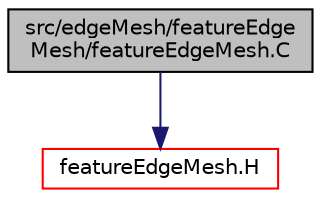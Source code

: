digraph "src/edgeMesh/featureEdgeMesh/featureEdgeMesh.C"
{
  bgcolor="transparent";
  edge [fontname="Helvetica",fontsize="10",labelfontname="Helvetica",labelfontsize="10"];
  node [fontname="Helvetica",fontsize="10",shape=record];
  Node1 [label="src/edgeMesh/featureEdge\lMesh/featureEdgeMesh.C",height=0.2,width=0.4,color="black", fillcolor="grey75", style="filled", fontcolor="black"];
  Node1 -> Node2 [color="midnightblue",fontsize="10",style="solid",fontname="Helvetica"];
  Node2 [label="featureEdgeMesh.H",height=0.2,width=0.4,color="red",URL="$a05108.html"];
}
